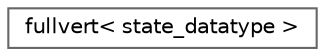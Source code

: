 digraph "Graphical Class Hierarchy"
{
 // INTERACTIVE_SVG=YES
 // LATEX_PDF_SIZE
  bgcolor="transparent";
  edge [fontname=Helvetica,fontsize=10,labelfontname=Helvetica,labelfontsize=10];
  node [fontname=Helvetica,fontsize=10,shape=box,height=0.2,width=0.4];
  rankdir="LR";
  Node0 [id="Node000000",label="fullvert\< state_datatype \>",height=0.2,width=0.4,color="grey40", fillcolor="white", style="filled",URL="$dc/d2d/classfullvert.html",tooltip=" "];
}
